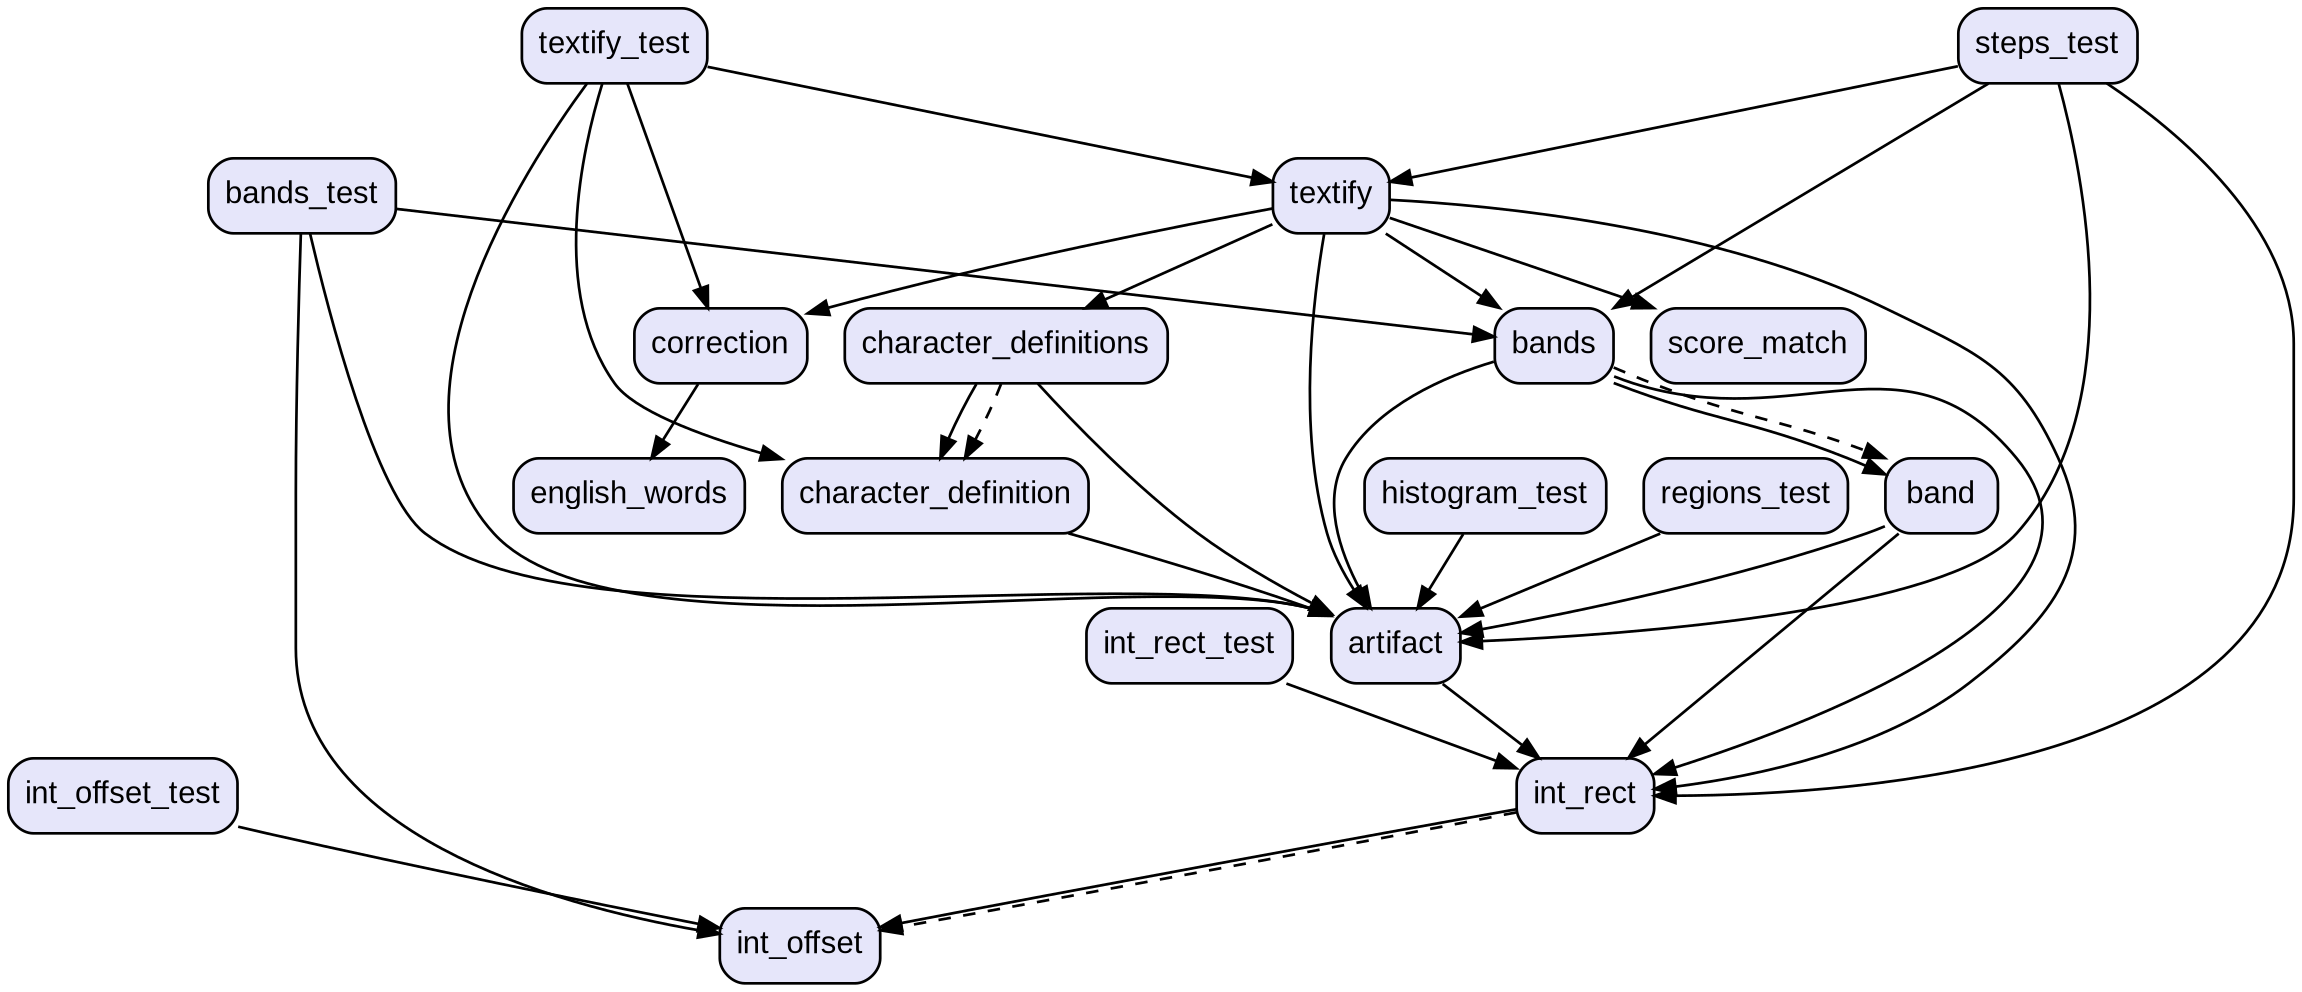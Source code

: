 digraph "" {
  graph [style=rounded fontname="Arial Black" fontsize=13 penwidth=2.6];
  node [shape=rect style="filled,rounded" fontname=Arial fontsize=15 fillcolor=Lavender penwidth=1.3];
  edge [penwidth=1.3];
  "/test/int_offset_test.dart" [label="int_offset_test"];
  "/test/int_rect_test.dart" [label="int_rect_test"];
  "/test/textify_test.dart" [label="textify_test"];
  "/test/bands_test.dart" [label="bands_test"];
  "/test/histogram_test.dart" [label="histogram_test"];
  "/test/regions_test.dart" [label="regions_test"];
  "/test/steps_test.dart" [label="steps_test"];
  "/lib/band.dart" [label="band"];
  "/lib/artifact.dart" [label="artifact"];
  "/lib/score_match.dart" [label="score_match"];
  "/lib/character_definition.dart" [label="character_definition"];
  "/lib/int_rect.dart" [label="int_rect"];
  "/lib/textify.dart" [label="textify"];
  "/lib/character_definitions.dart" [label="character_definitions"];
  "/lib/correction.dart" [label="correction"];
  "/lib/english_words.dart" [label="english_words"];
  "/lib/int_offset.dart" [label="int_offset"];
  "/lib/bands.dart" [label="bands"];
  "/test/int_offset_test.dart" -> "/lib/int_offset.dart";
  "/test/int_rect_test.dart" -> "/lib/int_rect.dart";
  "/test/textify_test.dart" -> "/lib/artifact.dart";
  "/test/textify_test.dart" -> "/lib/character_definition.dart";
  "/test/textify_test.dart" -> "/lib/correction.dart";
  "/test/textify_test.dart" -> "/lib/textify.dart";
  "/test/bands_test.dart" -> "/lib/artifact.dart";
  "/test/bands_test.dart" -> "/lib/bands.dart";
  "/test/bands_test.dart" -> "/lib/int_offset.dart";
  "/test/histogram_test.dart" -> "/lib/artifact.dart";
  "/test/regions_test.dart" -> "/lib/artifact.dart";
  "/test/steps_test.dart" -> "/lib/artifact.dart";
  "/test/steps_test.dart" -> "/lib/bands.dart";
  "/test/steps_test.dart" -> "/lib/int_rect.dart";
  "/test/steps_test.dart" -> "/lib/textify.dart";
  "/lib/band.dart" -> "/lib/artifact.dart";
  "/lib/band.dart" -> "/lib/int_rect.dart";
  "/lib/artifact.dart" -> "/lib/int_rect.dart";
  "/lib/character_definition.dart" -> "/lib/artifact.dart";
  "/lib/int_rect.dart" -> "/lib/int_offset.dart";
  "/lib/int_rect.dart" -> "/lib/int_offset.dart" [style=dashed];
  "/lib/textify.dart" -> "/lib/artifact.dart";
  "/lib/textify.dart" -> "/lib/bands.dart";
  "/lib/textify.dart" -> "/lib/character_definitions.dart";
  "/lib/textify.dart" -> "/lib/correction.dart";
  "/lib/textify.dart" -> "/lib/int_rect.dart";
  "/lib/textify.dart" -> "/lib/score_match.dart";
  "/lib/character_definitions.dart" -> "/lib/artifact.dart";
  "/lib/character_definitions.dart" -> "/lib/character_definition.dart";
  "/lib/character_definitions.dart" -> "/lib/character_definition.dart" [style=dashed];
  "/lib/correction.dart" -> "/lib/english_words.dart";
  "/lib/bands.dart" -> "/lib/artifact.dart";
  "/lib/bands.dart" -> "/lib/band.dart";
  "/lib/bands.dart" -> "/lib/int_rect.dart";
  "/lib/bands.dart" -> "/lib/band.dart" [style=dashed];
}
